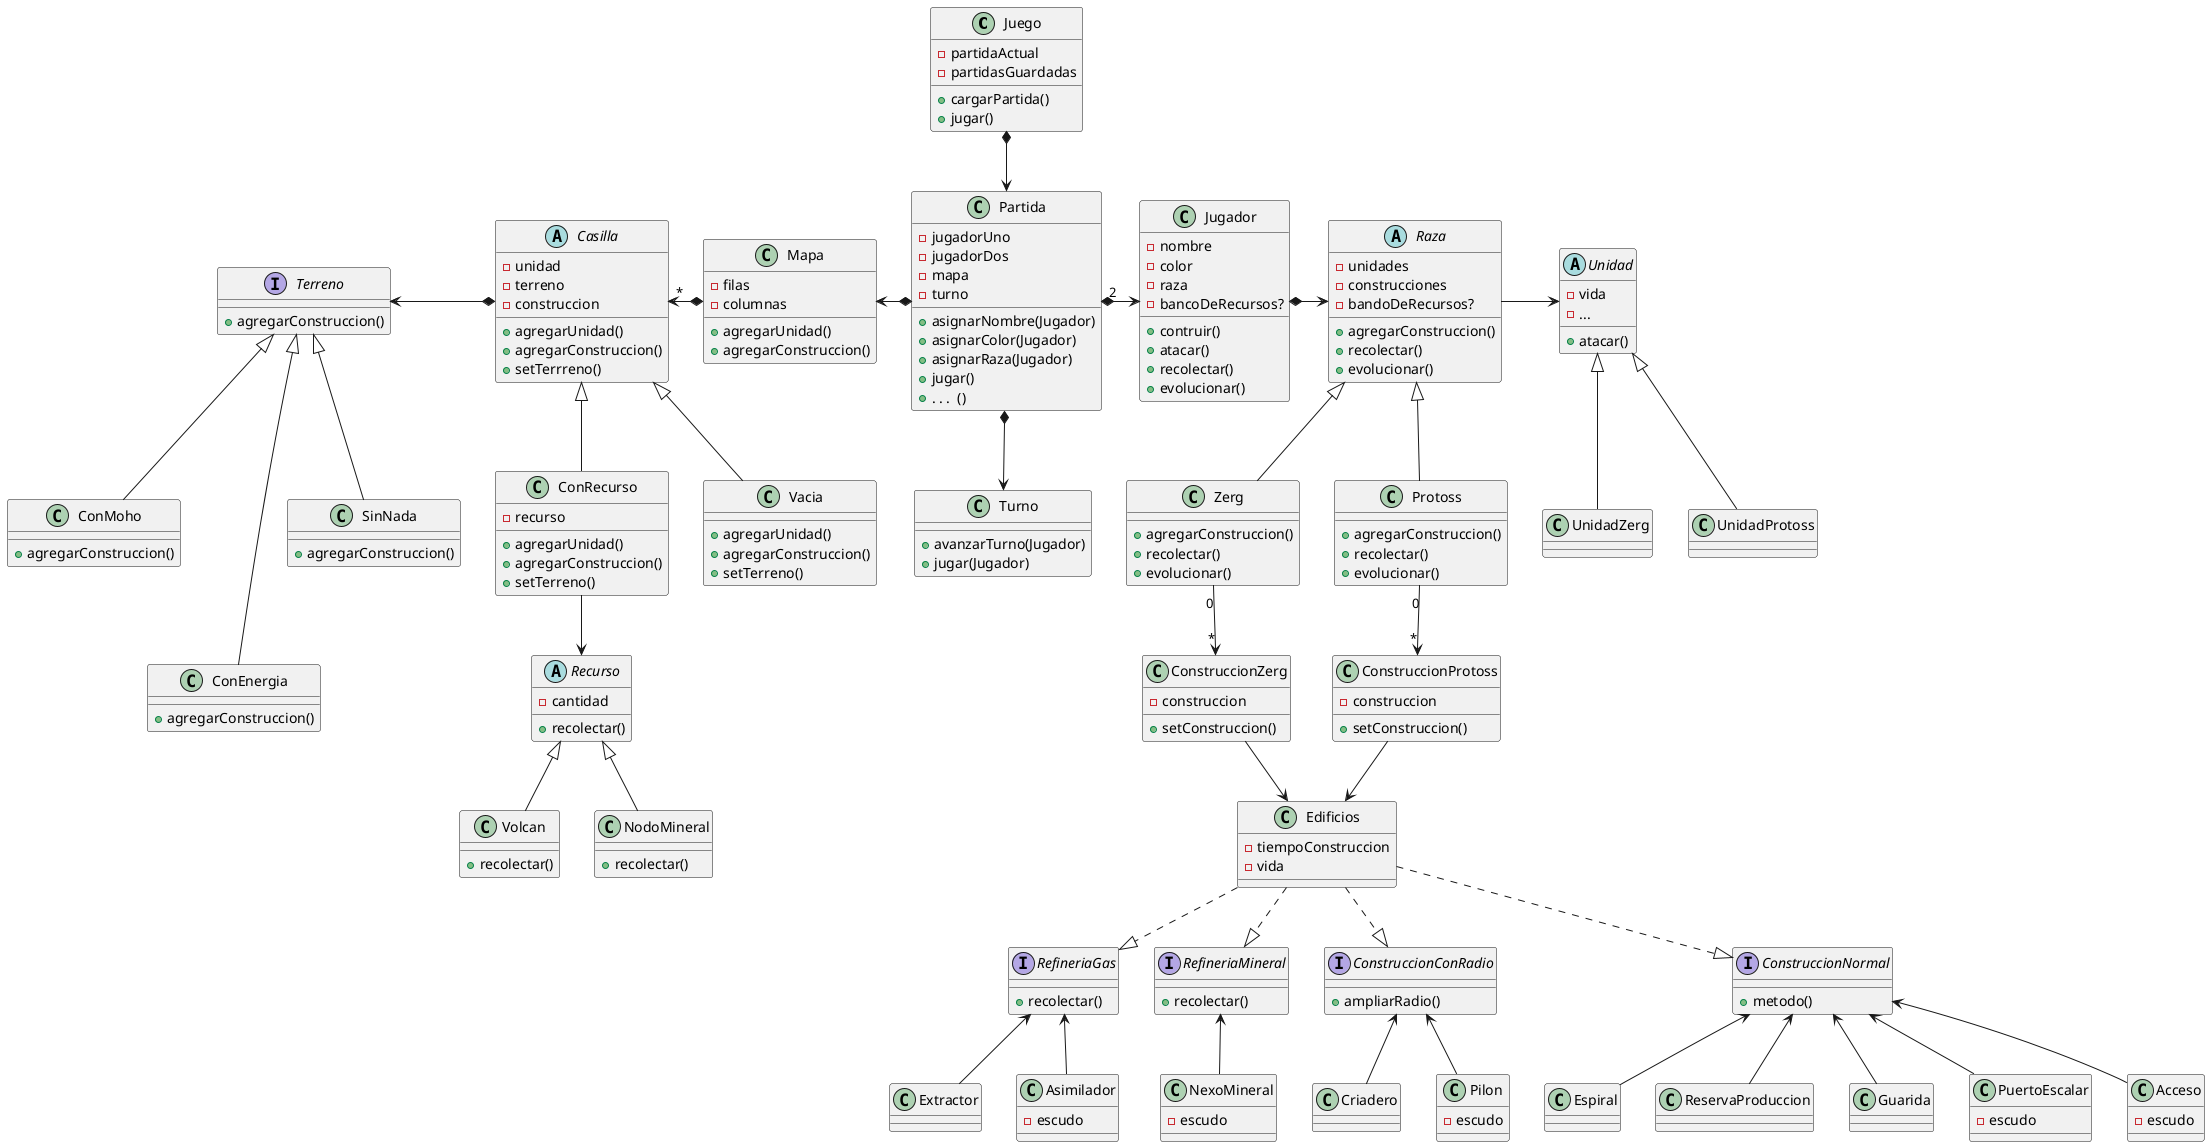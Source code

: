 @startuml
'https://plantuml.com/class-diagram

class Juego {
    - partidaActual
    - partidasGuardadas

    + cargarPartida()
    + jugar()
}

class Partida {
    - jugadorUno
    - jugadorDos
    - mapa
    - turno

    + asignarNombre(Jugador)
    + asignarColor(Jugador)
    + asignarRaza(Jugador)
    + jugar()
    + . . .  ()
}

class Jugador {
    - nombre
    - color
    - raza
    - bancoDeRecursos?

    + contruir()
    + atacar()
    + recolectar()
    + evolucionar()
}

abstract class Raza {
    - unidades
    - construcciones
    - bandoDeRecursos?

    + agregarConstruccion()
    + recolectar()
    + evolucionar()
}

class Zerg {
    + agregarConstruccion()
    + recolectar()
    + evolucionar()
}

class Protoss {
    + agregarConstruccion()
    + recolectar()
    + evolucionar()
}

abstract class Unidad {
    - vida
    - ...

    + atacar()
}

class UnidadZerg {}

class UnidadProtoss {}

class ConstruccionZerg {
    - construccion
    + setConstruccion()
}

class ConstruccionProtoss {
    - construccion
    + setConstruccion()
}

class Edificios {
    - tiempoConstruccion
    - vida
}

interface RefineriaGas {
    + recolectar()
}

interface RefineriaMineral {
    + recolectar()
}

interface ConstruccionConRadio {
    +ampliarRadio()
}

interface ConstruccionNormal {
    +metodo()
    }

class Extractor {}

class Asimilador {
    - escudo
}

class NexoMineral {
    - escudo
}

class Criadero {}

class Pilon {
    - escudo
}

class Espiral {}

class ReservaProduccion {}

class Guarida {}

class PuertoEscalar {
    - escudo
}

class Acceso {
    - escudo
}

class Mapa {
    - filas
    - columnas

    + agregarUnidad()
    + agregarConstruccion()
}

abstract class Casilla {
    - unidad
    - terreno
    - construccion

    + agregarUnidad()
    + agregarConstruccion()
    + setTerrreno()
}

class Vacia {
    + agregarUnidad()
    + agregarConstruccion()
    + setTerreno()
}

class ConRecurso {
    - recurso

    + agregarUnidad()
    + agregarConstruccion()
    + setTerreno()
}

interface Terreno {
    + agregarConstruccion()
}

class ConMoho {
    + agregarConstruccion()
}

class ConEnergia {
    + agregarConstruccion()
}

class SinNada {
    + agregarConstruccion()
}

abstract class Recurso {
    - cantidad
    + recolectar()
}

class Volcan {
    + recolectar()
}

class NodoMineral {
    + recolectar()
}

class Turno {

   +avanzarTurno(Jugador)
   +jugar(Jugador)

   }



Juego *--> Partida
Partida "2" *-> Jugador
Mapa <-* Partida
Partida *--> Turno

Jugador *-> Raza
Raza <|-- Zerg
Raza <|-- Protoss
Raza -> Unidad
Unidad <|-- UnidadZerg
Unidad <|-- UnidadProtoss

Zerg "0" --> "*" ConstruccionZerg
Protoss "0" --> "*" ConstruccionProtoss
ConstruccionZerg --> Edificios
ConstruccionProtoss --> Edificios
Edificios ..|> RefineriaGas
Edificios ..|> RefineriaMineral
Edificios ..|> ConstruccionConRadio
Edificios ..|> ConstruccionNormal
RefineriaGas <-- Extractor
RefineriaGas <-- Asimilador
RefineriaMineral <-- NexoMineral
ConstruccionConRadio <-- Criadero
ConstruccionConRadio <-- Pilon
ConstruccionNormal <-- Espiral
ConstruccionNormal <-- ReservaProduccion
ConstruccionNormal <-- Guarida
ConstruccionNormal <-- PuertoEscalar
ConstruccionNormal <-- Acceso

Casilla "*" <-* Mapa
Terreno <-* Casilla
Casilla <|-- Vacia
Casilla <|-- ConRecurso
Terreno <|-- ConMoho
Terreno <|--- ConEnergia
Terreno <|-- SinNada

ConRecurso --> Recurso
Recurso <|-- Volcan
Recurso <|-- NodoMineral




@enduml